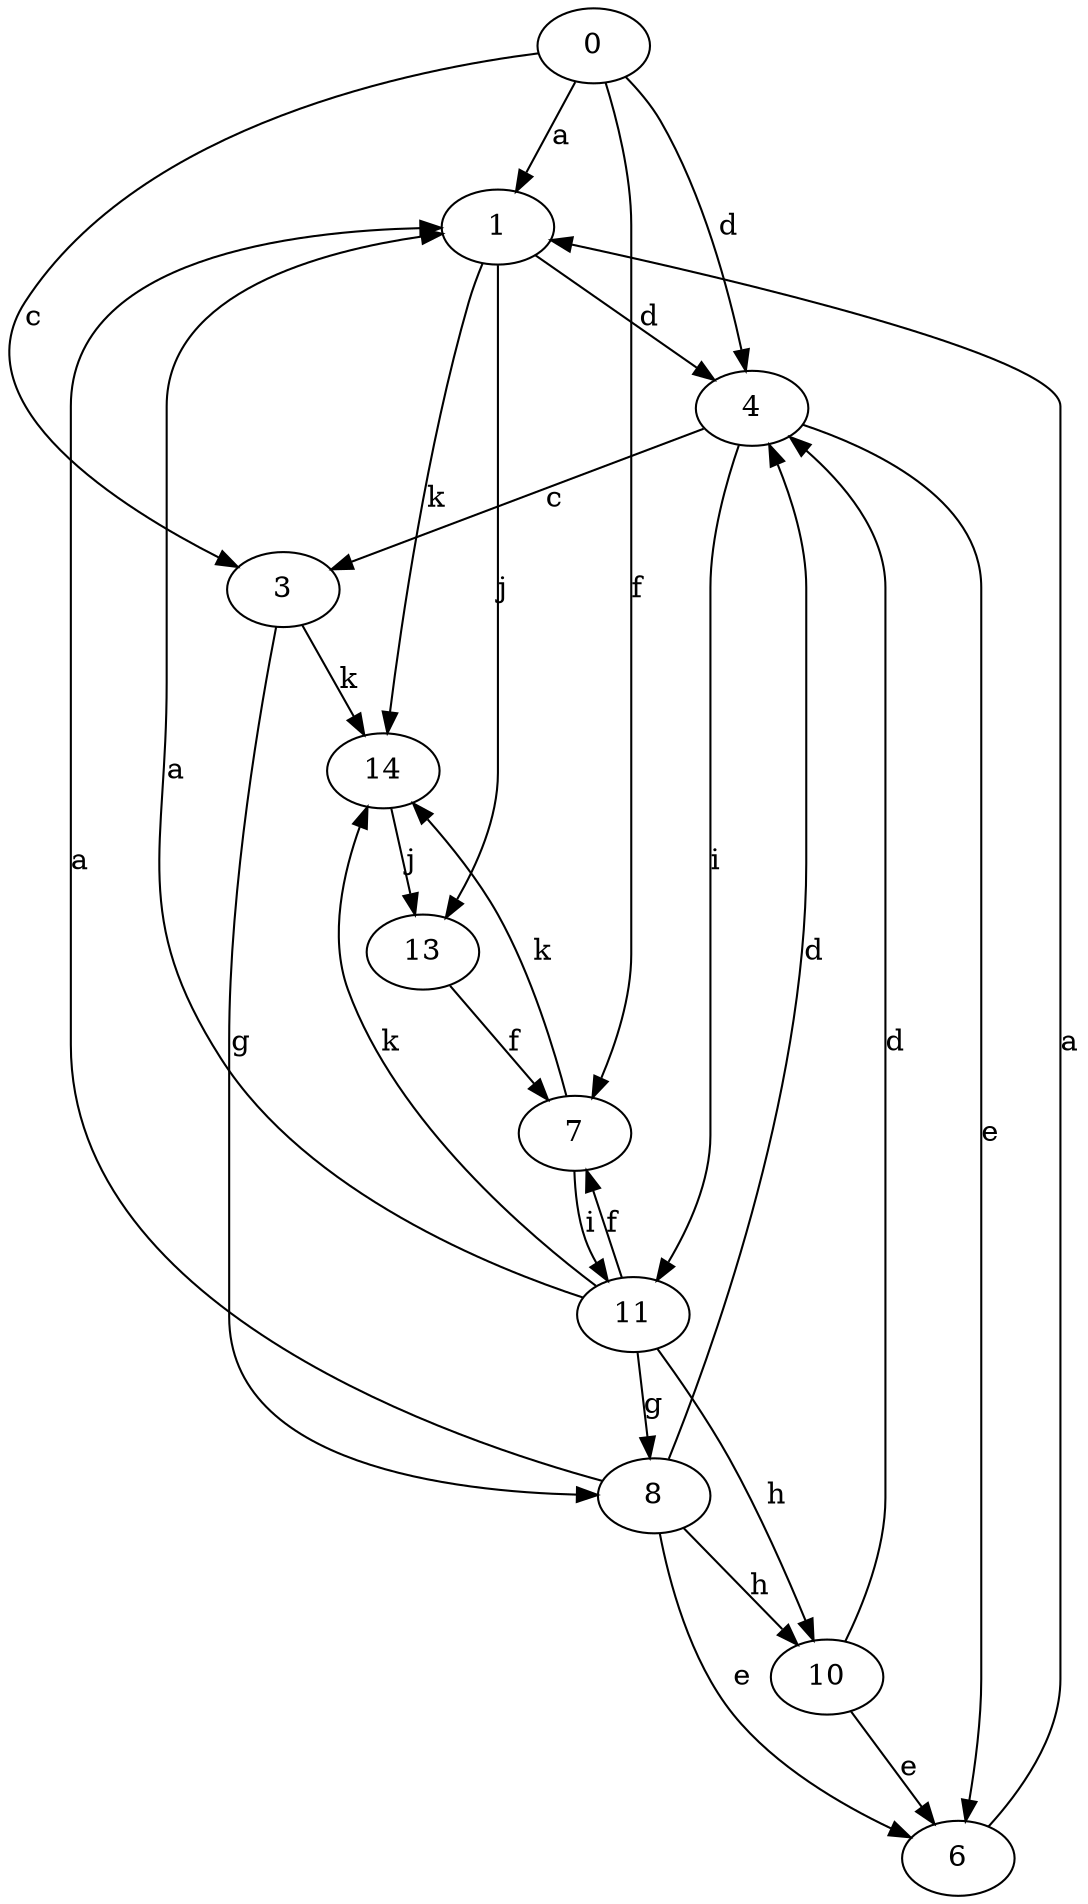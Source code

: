 strict digraph  {
0;
1;
3;
4;
6;
7;
8;
10;
11;
13;
14;
0 -> 1  [label=a];
0 -> 3  [label=c];
0 -> 4  [label=d];
0 -> 7  [label=f];
1 -> 4  [label=d];
1 -> 13  [label=j];
1 -> 14  [label=k];
3 -> 8  [label=g];
3 -> 14  [label=k];
4 -> 3  [label=c];
4 -> 6  [label=e];
4 -> 11  [label=i];
6 -> 1  [label=a];
7 -> 11  [label=i];
7 -> 14  [label=k];
8 -> 1  [label=a];
8 -> 4  [label=d];
8 -> 6  [label=e];
8 -> 10  [label=h];
10 -> 4  [label=d];
10 -> 6  [label=e];
11 -> 1  [label=a];
11 -> 7  [label=f];
11 -> 8  [label=g];
11 -> 10  [label=h];
11 -> 14  [label=k];
13 -> 7  [label=f];
14 -> 13  [label=j];
}
